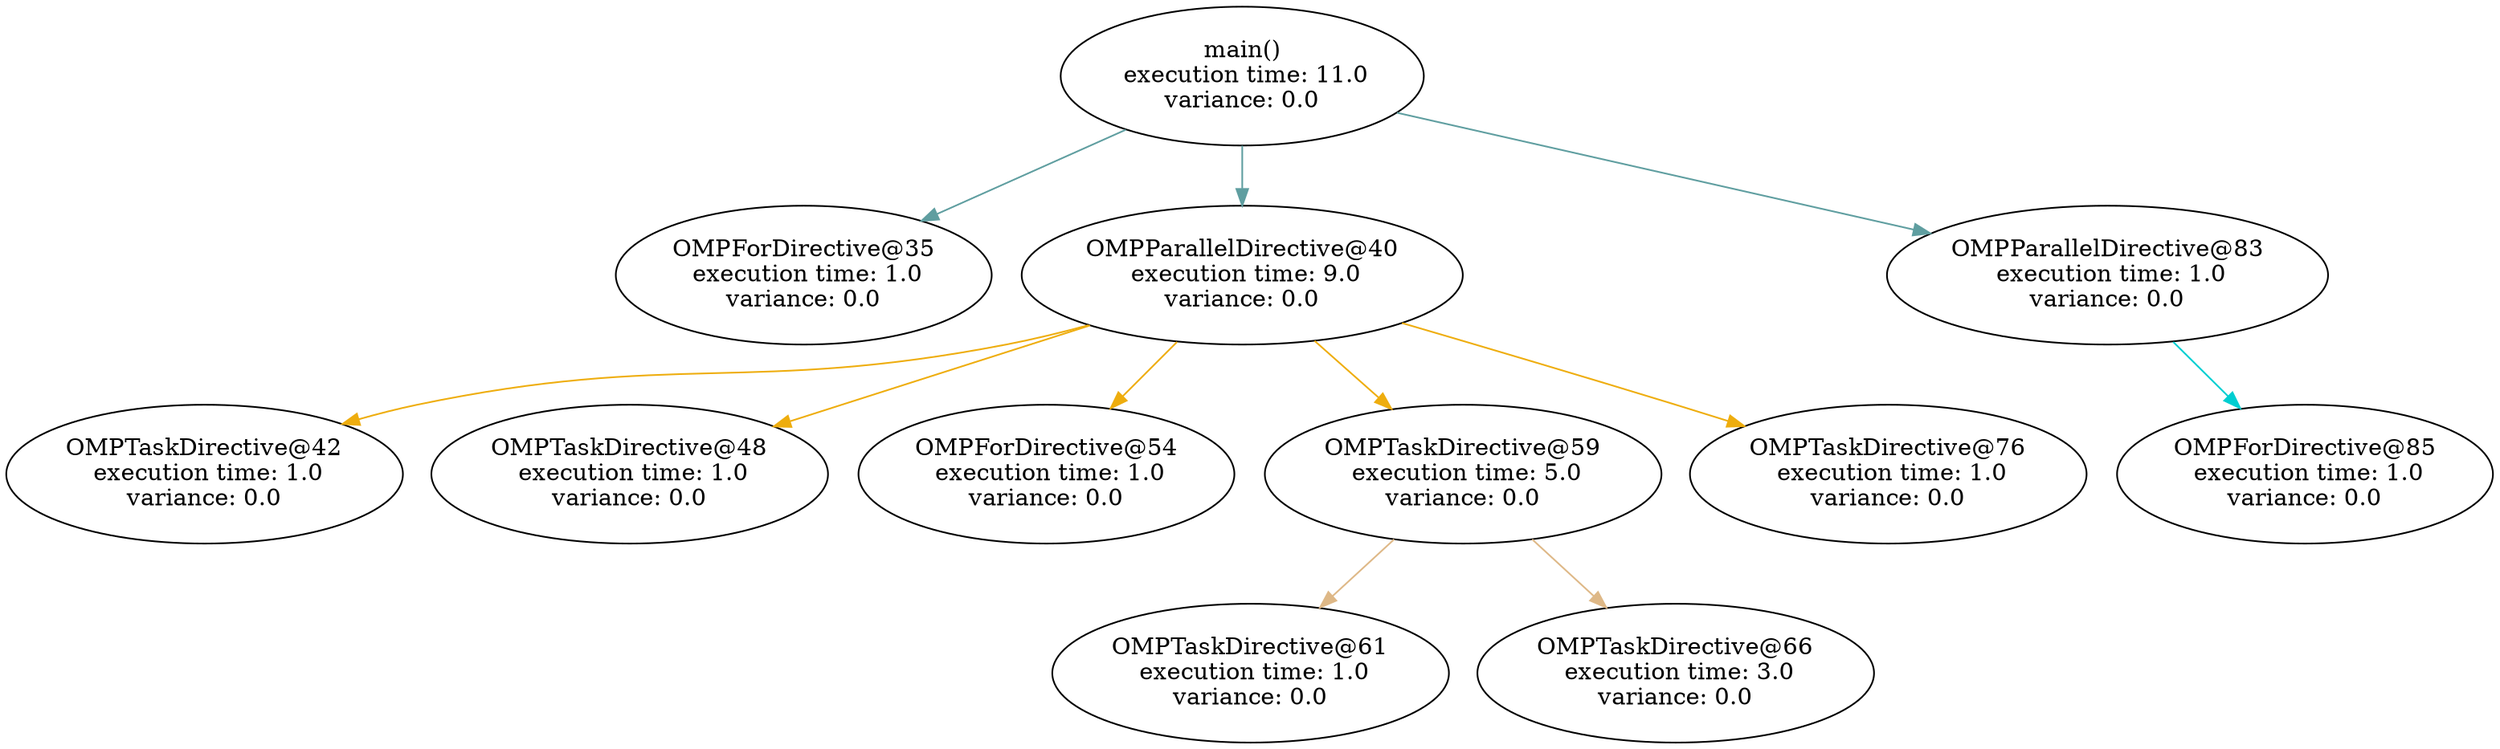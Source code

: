 digraph G {
	graph [bb="0,0,1357,444"];
	node [label="\N"];
	"OMPForDirective@35"	 [height=1.1471,
		label="OMPForDirective@35\n execution time: 1.0\nvariance: 0.0",
		pos="442,282",
		width=2.8384];
	main	 [height=1.1471,
		label="main()\n execution time: 11.0\nvariance: 0.0",
		pos="681,402",
		width=2.6184];
	main -> "OMPForDirective@35"	 [color=cadetblue,
		pos="e,505.84,314.52 619.45,370.61 587.59,354.88 548.48,335.57 515.1,319.09"];
	"OMPParallelDirective@40"	 [height=1.1471,
		label="OMPParallelDirective@40\n execution time: 9.0\nvariance: 0.0",
		pos="681,282",
		width=3.2896];
	main -> "OMPParallelDirective@40"	 [color=cadetblue,
		pos="e,681,323.68 681,360.39 681,351.86 681,342.76 681,333.91"];
	"OMPParallelDirective@83"	 [height=1.1471,
		label="OMPParallelDirective@83\n execution time: 1.0\nvariance: 0.0",
		pos="1096,282",
		width=3.2896];
	main -> "OMPParallelDirective@83"	 [color=cadetblue,
		pos="e,1005.3,308.79 759.06,378.81 826.02,359.77 922.93,332.21 995.64,311.53"];
	"OMPTaskDirective@42"	 [height=1.1471,
		label="OMPTaskDirective@42\n execution time: 1.0\nvariance: 0.0",
		pos="107,162",
		width=2.9745];
	"OMPParallelDirective@40" -> "OMPTaskDirective@42"	 [color=darkgoldenrod2,
		pos="e,180.82,191.95 599.03,252.06 583.87,247.48 568.06,243.2 553,240 408.68,209.34 366.84,236.8 223,204 212.4,201.58 201.42,198.5 190.65,\
195.12"];
	"OMPTaskDirective@48"	 [height=1.1471,
		label="OMPTaskDirective@48\n execution time: 1.0\nvariance: 0.0",
		pos="339,162",
		width=2.9745];
	"OMPParallelDirective@40" -> "OMPTaskDirective@48"	 [color=darkgoldenrod2,
		pos="e,417.01,190.43 597.6,252.62 555.18,238.15 502.82,220.21 456,204 446.44,200.69 436.45,197.21 426.51,193.75"];
	"OMPForDirective@54"	 [height=1.1471,
		label="OMPForDirective@54\n execution time: 1.0\nvariance: 0.0",
		pos="567,162",
		width=2.8384];
	"OMPParallelDirective@40" -> "OMPForDirective@54"	 [color=darkgoldenrod2,
		pos="e,603.44,200.72 643.99,242.69 633.32,231.65 621.59,219.5 610.56,208.09"];
	"OMPTaskDirective@59"	 [height=1.1471,
		label="OMPTaskDirective@59\n execution time: 5.0\nvariance: 0.0",
		pos="795,162",
		width=2.9745];
	"OMPParallelDirective@40" -> "OMPTaskDirective@59"	 [color=darkgoldenrod2,
		pos="e,758.17,201.12 718.01,242.69 728.57,231.76 740.18,219.74 751.11,208.43"];
	"OMPTaskDirective@76"	 [height=1.1471,
		label="OMPTaskDirective@76\n execution time: 1.0\nvariance: 0.0",
		pos="1027,162",
		width=2.9745];
	"OMPParallelDirective@40" -> "OMPTaskDirective@76"	 [color=darkgoldenrod2,
		pos="e,949.38,190.64 765.77,253 809.25,238.54 863.02,220.51 911,204 920.32,200.79 930.04,197.41 939.72,194.02"];
	"OMPTaskDirective@61"	 [height=1.1471,
		label="OMPTaskDirective@61\n execution time: 1.0\nvariance: 0.0",
		pos="679,42",
		width=2.9745];
	"OMPTaskDirective@59" -> "OMPTaskDirective@61"	 [color=burlywood,
		pos="e,716.27,80.914 757.66,123.01 746.79,111.96 734.81,99.776 723.55,88.319"];
	"OMPTaskDirective@66"	 [height=1.1471,
		label="OMPTaskDirective@66\n execution time: 3.0\nvariance: 0.0",
		pos="911,42",
		width=2.9745];
	"OMPTaskDirective@59" -> "OMPTaskDirective@66"	 [color=burlywood,
		pos="e,873.73,80.914 832.34,123.01 843.21,111.96 855.19,99.776 866.45,88.319"];
	"OMPForDirective@85"	 [height=1.1471,
		label="OMPForDirective@85\n execution time: 1.0\nvariance: 0.0",
		pos="1255,162",
		width=2.8384];
	"OMPParallelDirective@83" -> "OMPForDirective@85"	 [color=darkturquoise,
		pos="e,1207,198.66 1145.4,244.31 1162.3,231.81 1181.2,217.74 1198.6,204.87"];
}
